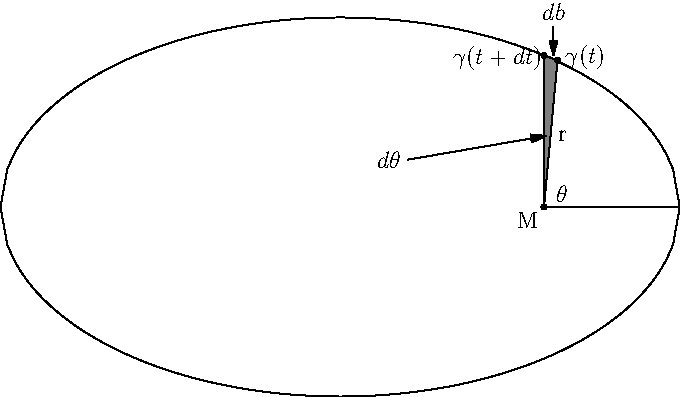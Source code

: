 size(12cm,7cm,IgnoreAspect);
import graph;

xlimits(-9,3);
ylimits(-5,5);

real f1(real x) {return 4*sqrt(1 - (x+3)^2/25);}
real f2(real x) {return -4*sqrt(1 - (x+3)^2/25);}

draw(graph(f1,-8,2));
draw(graph(f2,-8,2));

filldraw((0,0)--(0.2,3.1)--(0,3.2)--cycle,gray);
draw((0,0)--(2,0));

draw((0.14,3.8)--(0.14,3.2),Arrow);
draw((-2,1)--(0.03,1.5),Arrow);

dot((0,0));
dot((0.2,3.1));
dot((0,3.2));

label("M",(0,0),SW);
label("$\gamma(t)$",(0.24,2.8),NE);
label("$\gamma(t + dt)$",(0.05,3.5),SW);
label("$\theta$",(0.1,0),NE);
label("r",(0.1,1.5),E);
label("$db$",(0.14,3.8),N);
label("$d\theta$",(-2,1),W);
